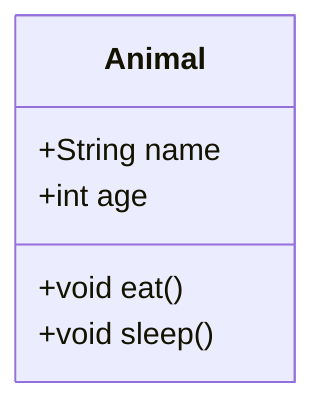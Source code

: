 classDiagram

    class Animal {
        +String name
        +int age
        +void eat()
        +void sleep()
    }